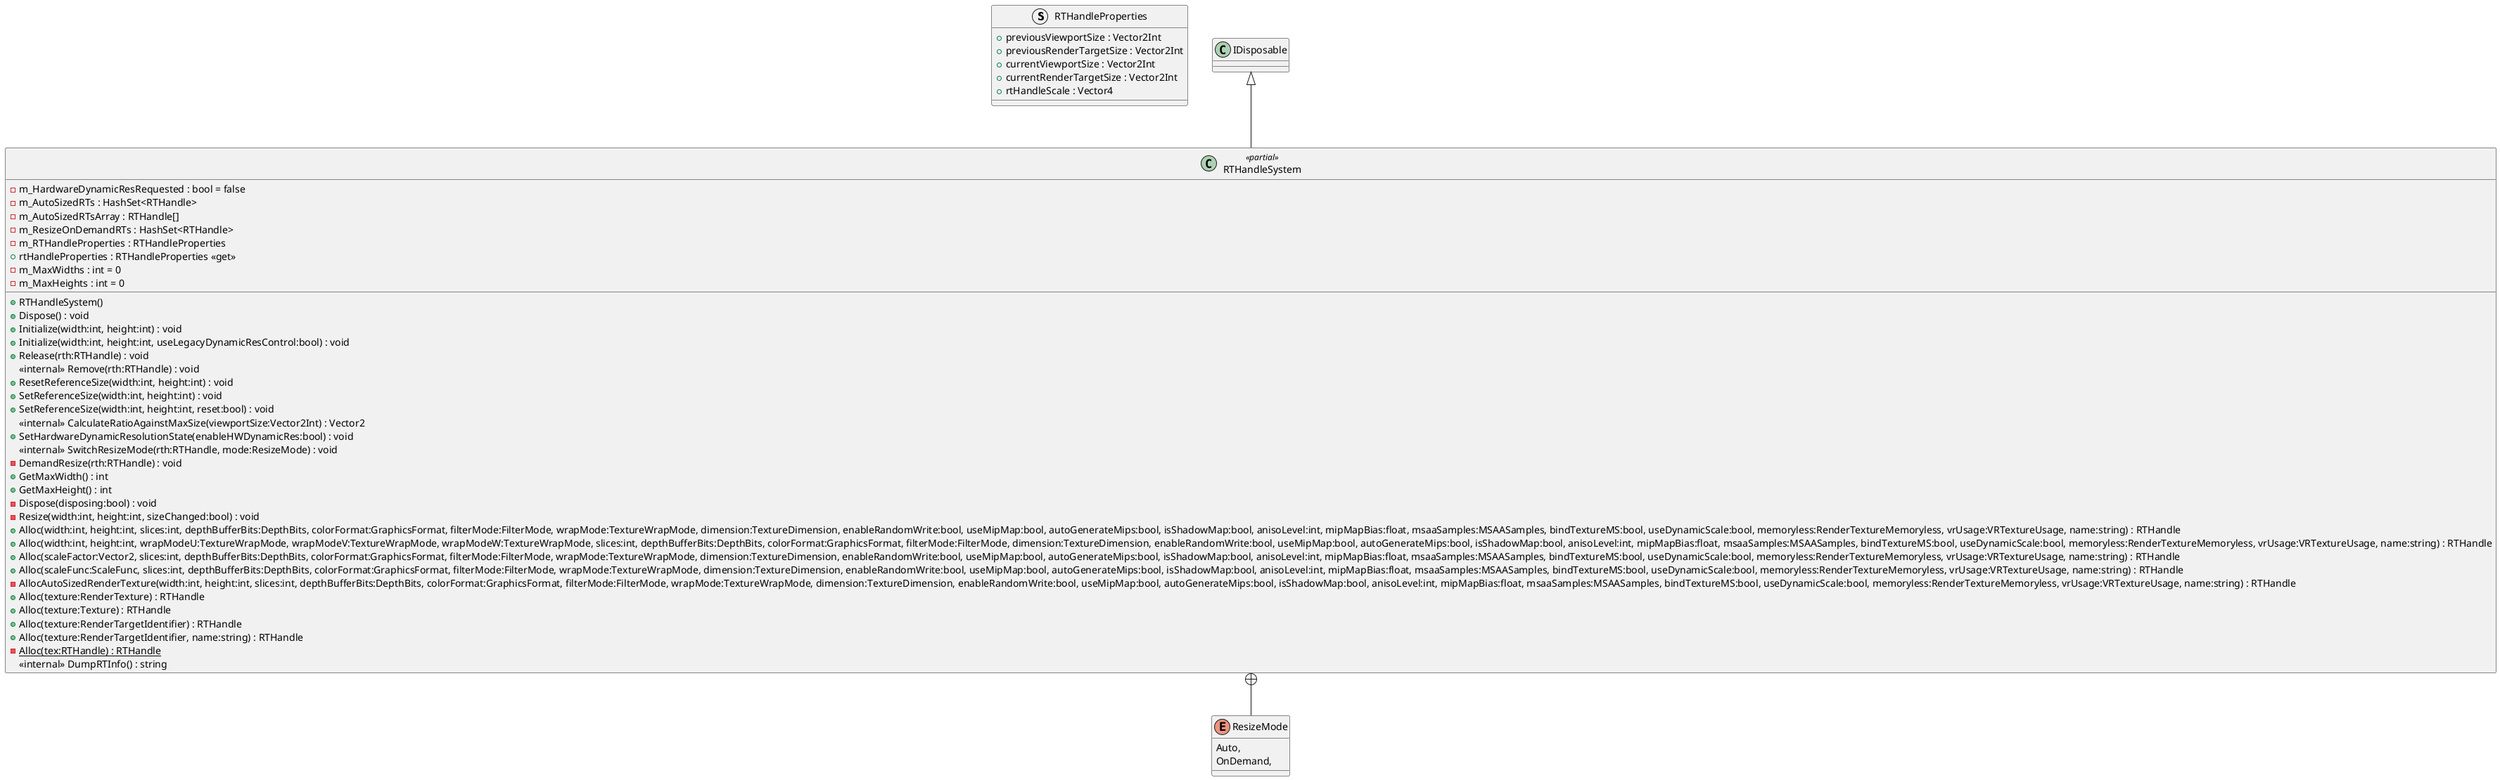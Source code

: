 @startuml
struct RTHandleProperties {
    + previousViewportSize : Vector2Int
    + previousRenderTargetSize : Vector2Int
    + currentViewportSize : Vector2Int
    + currentRenderTargetSize : Vector2Int
    + rtHandleScale : Vector4
}
class RTHandleSystem <<partial>> {
    - m_HardwareDynamicResRequested : bool = false
    - m_AutoSizedRTs : HashSet<RTHandle>
    - m_AutoSizedRTsArray : RTHandle[]
    - m_ResizeOnDemandRTs : HashSet<RTHandle>
    - m_RTHandleProperties : RTHandleProperties
    + rtHandleProperties : RTHandleProperties <<get>>
    - m_MaxWidths : int = 0
    - m_MaxHeights : int = 0
    + RTHandleSystem()
    + Dispose() : void
    + Initialize(width:int, height:int) : void
    + Initialize(width:int, height:int, useLegacyDynamicResControl:bool) : void
    + Release(rth:RTHandle) : void
    <<internal>> Remove(rth:RTHandle) : void
    + ResetReferenceSize(width:int, height:int) : void
    + SetReferenceSize(width:int, height:int) : void
    + SetReferenceSize(width:int, height:int, reset:bool) : void
    <<internal>> CalculateRatioAgainstMaxSize(viewportSize:Vector2Int) : Vector2
    + SetHardwareDynamicResolutionState(enableHWDynamicRes:bool) : void
    <<internal>> SwitchResizeMode(rth:RTHandle, mode:ResizeMode) : void
    - DemandResize(rth:RTHandle) : void
    + GetMaxWidth() : int
    + GetMaxHeight() : int
    - Dispose(disposing:bool) : void
    - Resize(width:int, height:int, sizeChanged:bool) : void
    + Alloc(width:int, height:int, slices:int, depthBufferBits:DepthBits, colorFormat:GraphicsFormat, filterMode:FilterMode, wrapMode:TextureWrapMode, dimension:TextureDimension, enableRandomWrite:bool, useMipMap:bool, autoGenerateMips:bool, isShadowMap:bool, anisoLevel:int, mipMapBias:float, msaaSamples:MSAASamples, bindTextureMS:bool, useDynamicScale:bool, memoryless:RenderTextureMemoryless, vrUsage:VRTextureUsage, name:string) : RTHandle
    + Alloc(width:int, height:int, wrapModeU:TextureWrapMode, wrapModeV:TextureWrapMode, wrapModeW:TextureWrapMode, slices:int, depthBufferBits:DepthBits, colorFormat:GraphicsFormat, filterMode:FilterMode, dimension:TextureDimension, enableRandomWrite:bool, useMipMap:bool, autoGenerateMips:bool, isShadowMap:bool, anisoLevel:int, mipMapBias:float, msaaSamples:MSAASamples, bindTextureMS:bool, useDynamicScale:bool, memoryless:RenderTextureMemoryless, vrUsage:VRTextureUsage, name:string) : RTHandle
    + Alloc(scaleFactor:Vector2, slices:int, depthBufferBits:DepthBits, colorFormat:GraphicsFormat, filterMode:FilterMode, wrapMode:TextureWrapMode, dimension:TextureDimension, enableRandomWrite:bool, useMipMap:bool, autoGenerateMips:bool, isShadowMap:bool, anisoLevel:int, mipMapBias:float, msaaSamples:MSAASamples, bindTextureMS:bool, useDynamicScale:bool, memoryless:RenderTextureMemoryless, vrUsage:VRTextureUsage, name:string) : RTHandle
    + Alloc(scaleFunc:ScaleFunc, slices:int, depthBufferBits:DepthBits, colorFormat:GraphicsFormat, filterMode:FilterMode, wrapMode:TextureWrapMode, dimension:TextureDimension, enableRandomWrite:bool, useMipMap:bool, autoGenerateMips:bool, isShadowMap:bool, anisoLevel:int, mipMapBias:float, msaaSamples:MSAASamples, bindTextureMS:bool, useDynamicScale:bool, memoryless:RenderTextureMemoryless, vrUsage:VRTextureUsage, name:string) : RTHandle
    - AllocAutoSizedRenderTexture(width:int, height:int, slices:int, depthBufferBits:DepthBits, colorFormat:GraphicsFormat, filterMode:FilterMode, wrapMode:TextureWrapMode, dimension:TextureDimension, enableRandomWrite:bool, useMipMap:bool, autoGenerateMips:bool, isShadowMap:bool, anisoLevel:int, mipMapBias:float, msaaSamples:MSAASamples, bindTextureMS:bool, useDynamicScale:bool, memoryless:RenderTextureMemoryless, vrUsage:VRTextureUsage, name:string) : RTHandle
    + Alloc(texture:RenderTexture) : RTHandle
    + Alloc(texture:Texture) : RTHandle
    + Alloc(texture:RenderTargetIdentifier) : RTHandle
    + Alloc(texture:RenderTargetIdentifier, name:string) : RTHandle
    - {static} Alloc(tex:RTHandle) : RTHandle
    <<internal>> DumpRTInfo() : string
}
enum ResizeMode {
    Auto,
    OnDemand,
}
IDisposable <|-- RTHandleSystem
RTHandleSystem +-- ResizeMode
@enduml
